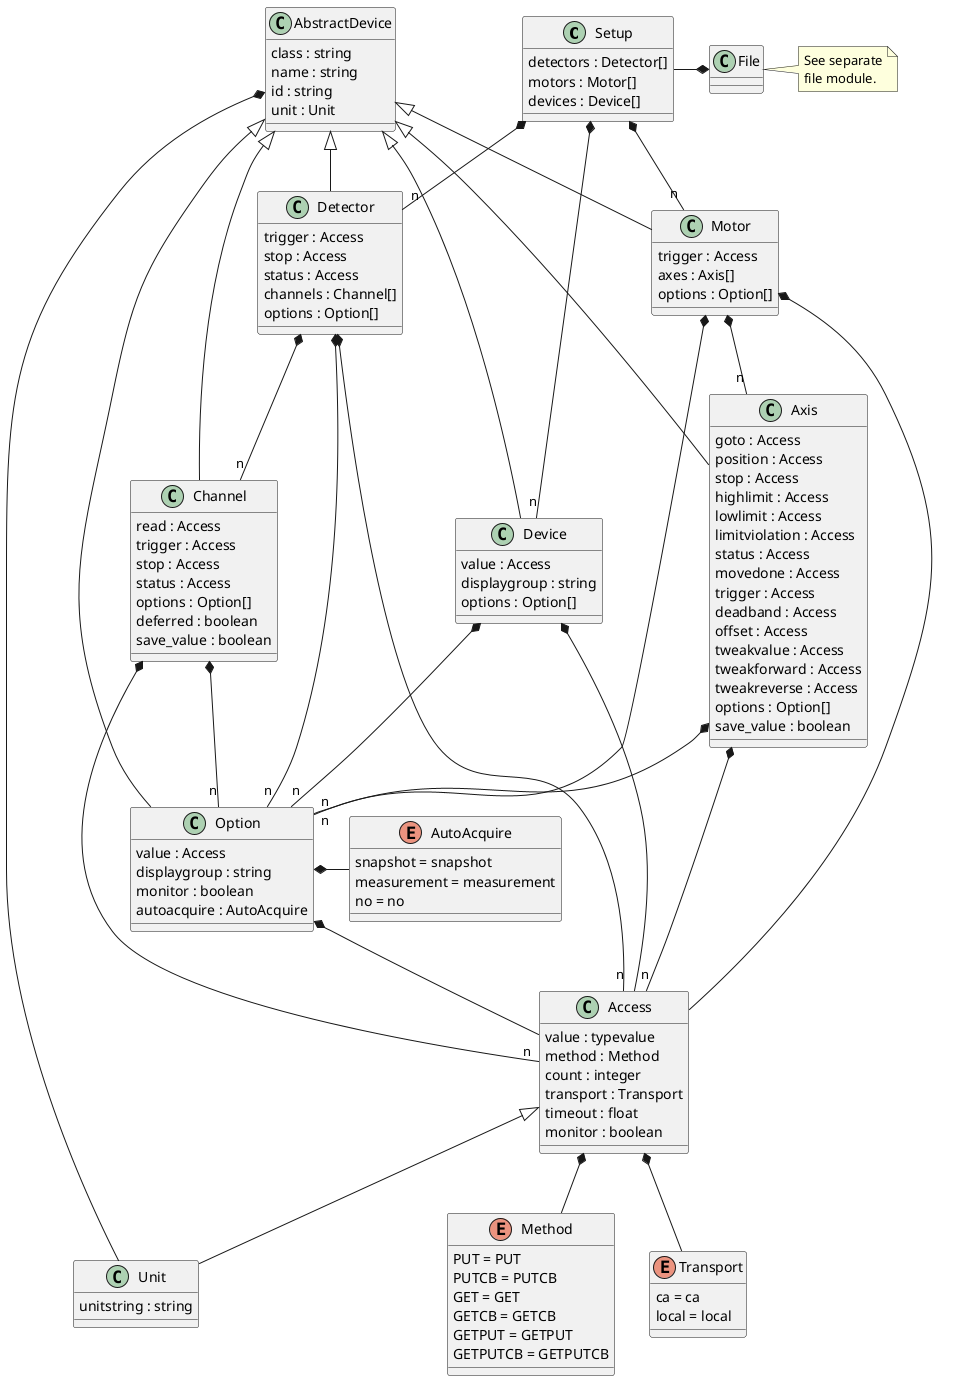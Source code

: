 @startuml
'https://plantuml.com/class-diagram

class Setup {
    detectors : Detector[]
    motors : Motor[]
    devices : Device[]
}
Setup *-- "n" Detector
Setup *-- "n" Motor
Setup *-- "n" Device

Setup -* File
note right of File: See separate\nfile module.

class AbstractDevice {
    class : string
    name : string
    id : string
    unit : Unit
}
AbstractDevice <|-- Detector
AbstractDevice <|-- Motor
AbstractDevice <|-- Device
AbstractDevice <|-- Axis
AbstractDevice <|-- Channel
AbstractDevice <|-- Option
AbstractDevice *-- Unit

class Access {
    value : typevalue
    method : Method
    count : integer
    transport : Transport
    timeout : float
    monitor : boolean
}
Access <|-- Unit
Access *-- Method
Access *-- Transport

enum AutoAcquire {
    snapshot = snapshot
    measurement = measurement
    no = no
}

class Axis {
    goto : Access
    position : Access
    stop : Access
    highlimit : Access
    lowlimit : Access
    limitviolation : Access
    status : Access
    movedone : Access
    trigger : Access
    deadband : Access
    offset : Access
    tweakvalue : Access
    tweakforward : Access
    tweakreverse : Access
    options : Option[]
    save_value : boolean
}
Axis *-- "n" Access
Axis *-- "n" Option

class Channel {
    read : Access
    trigger : Access
    stop : Access
    status : Access
    options : Option[]
    deferred : boolean
    save_value : boolean
}
Channel *-- "n" Access
Channel *-- "n" Option

class Detector {
    trigger : Access
    stop : Access
    status : Access
    channels : Channel[]
    options : Option[]
}
Detector *-- "n" Access
Detector *-- "n" Channel
Detector *-- "n" Option

class Device {
    value : Access
    displaygroup : string
    options : Option[]
}
Device *-- Access
Device *-- "n" Option

enum Method {
    PUT = PUT
    PUTCB = PUTCB
    GET = GET
    GETCB = GETCB
    GETPUT = GETPUT
    GETPUTCB = GETPUTCB
}

class Motor {
    trigger : Access
    axes : Axis[]
    options : Option[]
}
Motor *-- Access
Motor *-- "n" Axis
Motor *-- "n" Option

class Option {
    value : Access
    displaygroup : string
    monitor : boolean
    autoacquire : AutoAcquire
}
Option *-- Access
Option *- AutoAcquire

enum Transport {
    ca = ca
    local = local
}

class Unit {
    unitstring : string
}

@enduml
